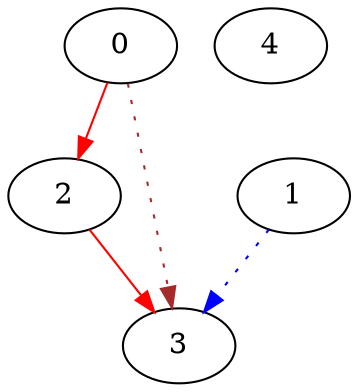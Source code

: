 digraph one
{
0->2 [color = red]; 
0->3 [color = brown] [style = dotted];
 1->3 [color = blue] [style = dotted] ;
2->3 [color = red]; 
3;
4;
}

